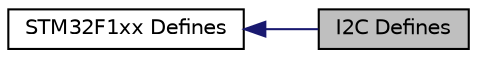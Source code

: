 digraph "I2C Defines"
{
  edge [fontname="Helvetica",fontsize="10",labelfontname="Helvetica",labelfontsize="10"];
  node [fontname="Helvetica",fontsize="10",shape=record];
  rankdir=LR;
  Node1 [label="STM32F1xx Defines",height=0.2,width=0.4,color="black", fillcolor="white", style="filled",URL="$group__STM32F1xx__defines.html",tooltip="Defined Constants and Types for the STM32F1xx series."];
  Node0 [label="I2C Defines",height=0.2,width=0.4,color="black", fillcolor="grey75", style="filled" fontcolor="black"];
  Node1->Node0 [shape=plaintext, color="midnightblue", dir="back", style="solid"];
}
